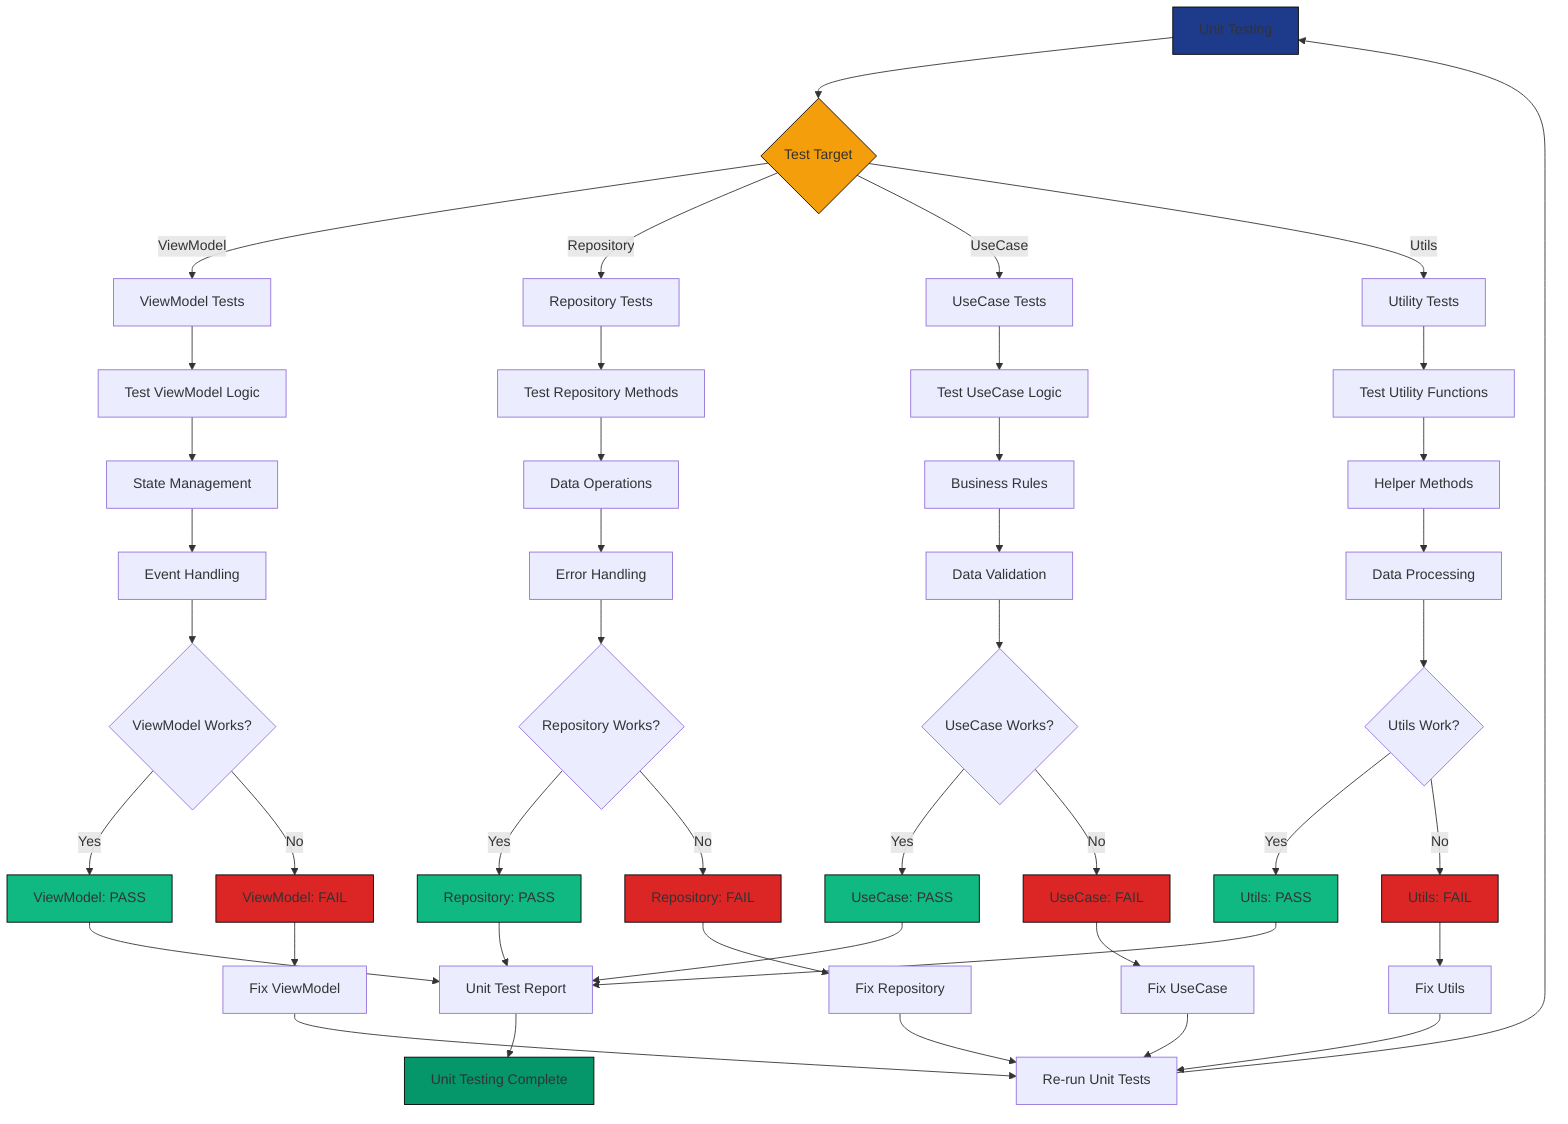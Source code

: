 graph TD
    A[Unit Testing] --> B{Test Target}
    
    B -->|ViewModel| C[ViewModel Tests]
    B -->|Repository| D[Repository Tests]
    B -->|UseCase| E[UseCase Tests]
    B -->|Utils| F[Utility Tests]
    
    C --> G[Test ViewModel Logic]
    G --> H[State Management]
    H --> I[Event Handling]
    I --> J{ViewModel Works?}
    J -->|Yes| K[ViewModel: PASS]
    J -->|No| L[ViewModel: FAIL]
    
    D --> M[Test Repository Methods]
    M --> N[Data Operations]
    N --> O[Error Handling]
    O --> P{Repository Works?}
    P -->|Yes| Q[Repository: PASS]
    P -->|No| R[Repository: FAIL]
    
    E --> S[Test UseCase Logic]
    S --> T[Business Rules]
    T --> U[Data Validation]
    U --> V{UseCase Works?}
    V -->|Yes| W[UseCase: PASS]
    V -->|No| X[UseCase: FAIL]
    
    F --> Y[Test Utility Functions]
    Y --> Z[Helper Methods]
    Z --> AA[Data Processing]
    AA --> BB{Utils Work?}
    BB -->|Yes| CC[Utils: PASS]
    BB -->|No| DD[Utils: FAIL]
    
    K --> EE[Unit Test Report]
    Q --> EE
    W --> EE
    CC --> EE
    
    L --> FF[Fix ViewModel]
    R --> GG[Fix Repository]
    X --> HH[Fix UseCase]
    DD --> II[Fix Utils]
    
    FF --> JJ[Re-run Unit Tests]
    GG --> JJ
    HH --> JJ
    II --> JJ
    
    EE --> KK[Unit Testing Complete]
    JJ --> A
    
    style A fill:#1E3A8A,stroke:#000000
    style B fill:#F59E0B,stroke:#000000
    style K fill:#10B981,stroke:#000000
    style Q fill:#10B981,stroke:#000000
    style W fill:#10B981,stroke:#000000
    style CC fill:#10B981,stroke:#000000
    style L fill:#DC2626,stroke:#000000
    style R fill:#DC2626,stroke:#000000
    style X fill:#DC2626,stroke:#000000
    style DD fill:#DC2626,stroke:#000000
    style KK fill:#059669,stroke:#000000